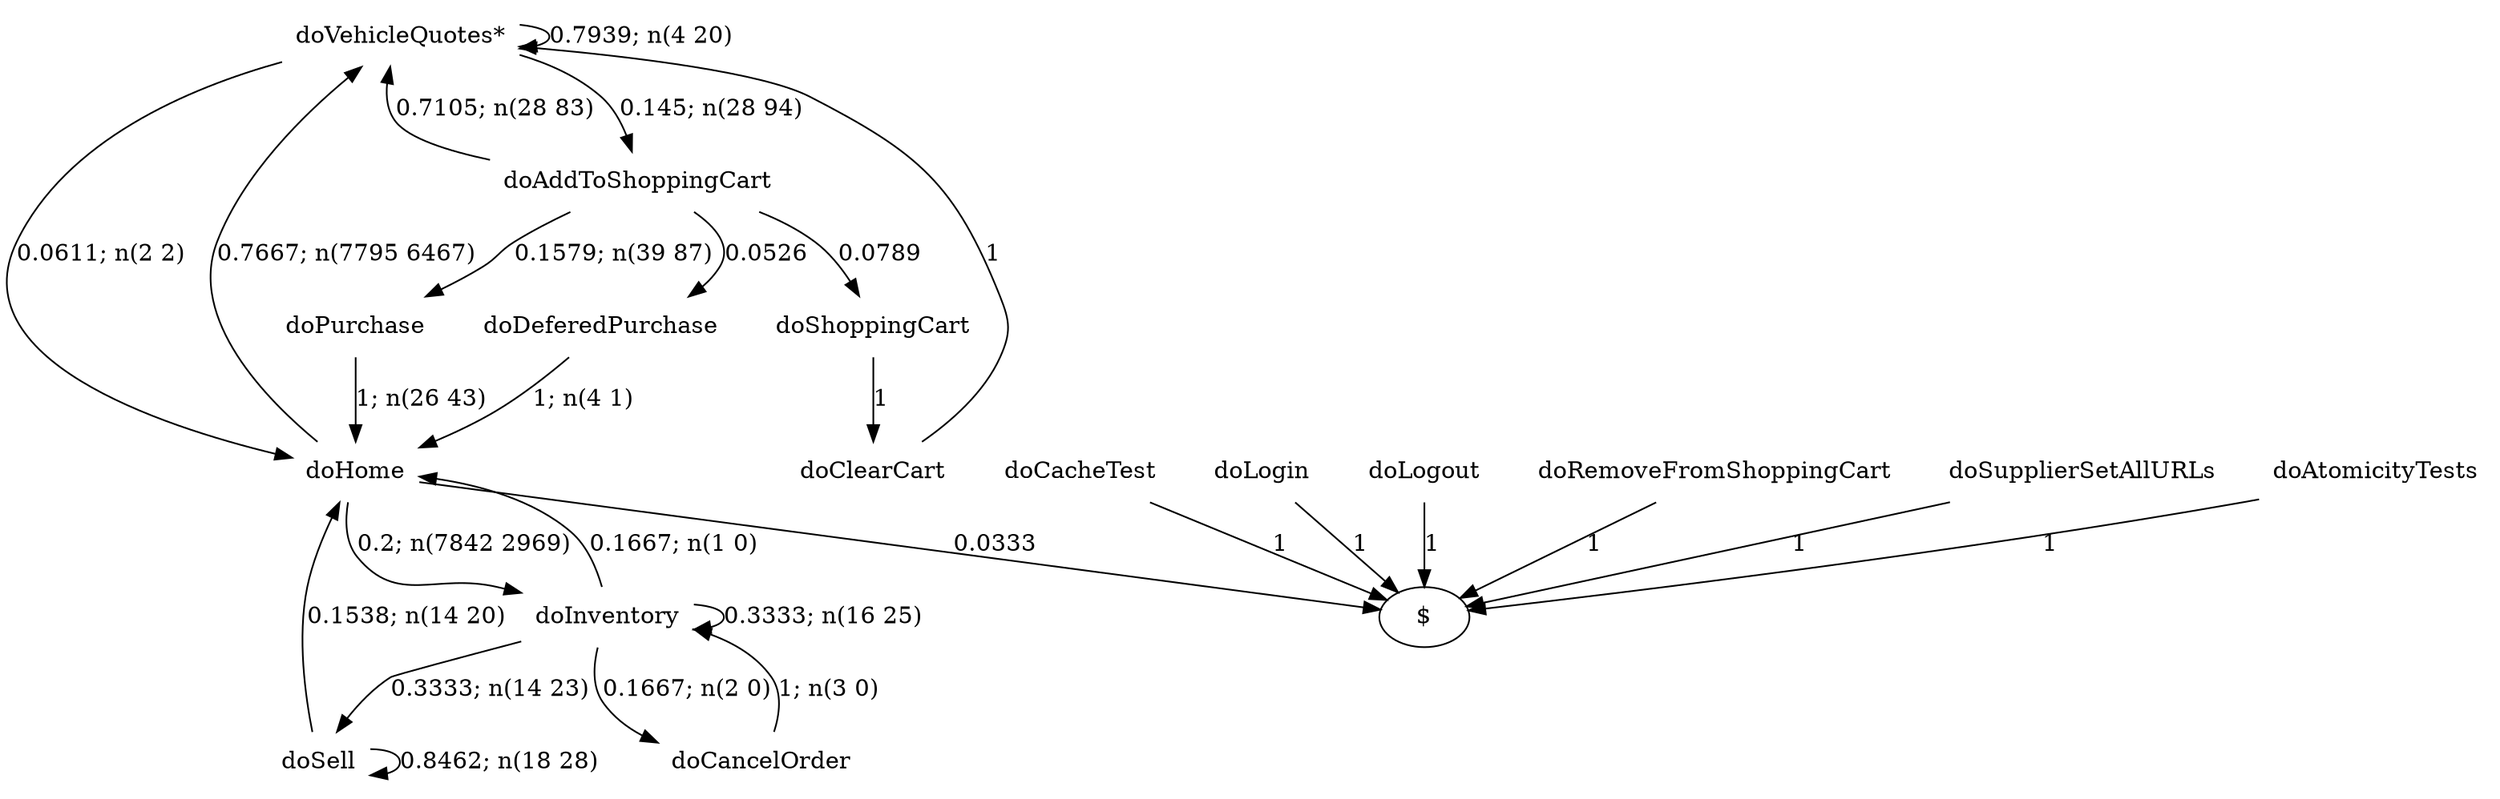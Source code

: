 digraph G {"doVehicleQuotes*" [label="doVehicleQuotes*",shape=none];"doSupplierSetAllURLs" [label="doSupplierSetAllURLs",shape=none];"doAtomicityTests" [label="doAtomicityTests",shape=none];"doCacheTest" [label="doCacheTest",shape=none];"doLogin" [label="doLogin",shape=none];"doAddToShoppingCart" [label="doAddToShoppingCart",shape=none];"doDeferedPurchase" [label="doDeferedPurchase",shape=none];"doHome" [label="doHome",shape=none];"doShoppingCart" [label="doShoppingCart",shape=none];"doClearCart" [label="doClearCart",shape=none];"doPurchase" [label="doPurchase",shape=none];"doInventory" [label="doInventory",shape=none];"doSell" [label="doSell",shape=none];"doLogout" [label="doLogout",shape=none];"doCancelOrder" [label="doCancelOrder",shape=none];"doRemoveFromShoppingCart" [label="doRemoveFromShoppingCart",shape=none];"doVehicleQuotes*"->"doVehicleQuotes*" [style=solid,label="0.7939; n(4 20)"];"doVehicleQuotes*"->"doAddToShoppingCart" [style=solid,label="0.145; n(28 94)"];"doVehicleQuotes*"->"doHome" [style=solid,label="0.0611; n(2 2)"];"doSupplierSetAllURLs"->"$" [style=solid,label="1"];"doAtomicityTests"->"$" [style=solid,label="1"];"doCacheTest"->"$" [style=solid,label="1"];"doLogin"->"$" [style=solid,label="1"];"doAddToShoppingCart"->"doVehicleQuotes*" [style=solid,label="0.7105; n(28 83)"];"doAddToShoppingCart"->"doDeferedPurchase" [style=solid,label="0.0526"];"doAddToShoppingCart"->"doShoppingCart" [style=solid,label="0.0789"];"doAddToShoppingCart"->"doPurchase" [style=solid,label="0.1579; n(39 87)"];"doDeferedPurchase"->"doHome" [style=solid,label="1; n(4 1)"];"doHome"->"doVehicleQuotes*" [style=solid,label="0.7667; n(7795 6467)"];"doHome"->"doInventory" [style=solid,label="0.2; n(7842 2969)"];"doHome"->"$" [style=solid,label="0.0333"];"doShoppingCart"->"doClearCart" [style=solid,label="1"];"doClearCart"->"doVehicleQuotes*" [style=solid,label="1"];"doPurchase"->"doHome" [style=solid,label="1; n(26 43)"];"doInventory"->"doHome" [style=solid,label="0.1667; n(1 0)"];"doInventory"->"doInventory" [style=solid,label="0.3333; n(16 25)"];"doInventory"->"doSell" [style=solid,label="0.3333; n(14 23)"];"doInventory"->"doCancelOrder" [style=solid,label="0.1667; n(2 0)"];"doSell"->"doHome" [style=solid,label="0.1538; n(14 20)"];"doSell"->"doSell" [style=solid,label="0.8462; n(18 28)"];"doLogout"->"$" [style=solid,label="1"];"doCancelOrder"->"doInventory" [style=solid,label="1; n(3 0)"];"doRemoveFromShoppingCart"->"$" [style=solid,label="1"];}